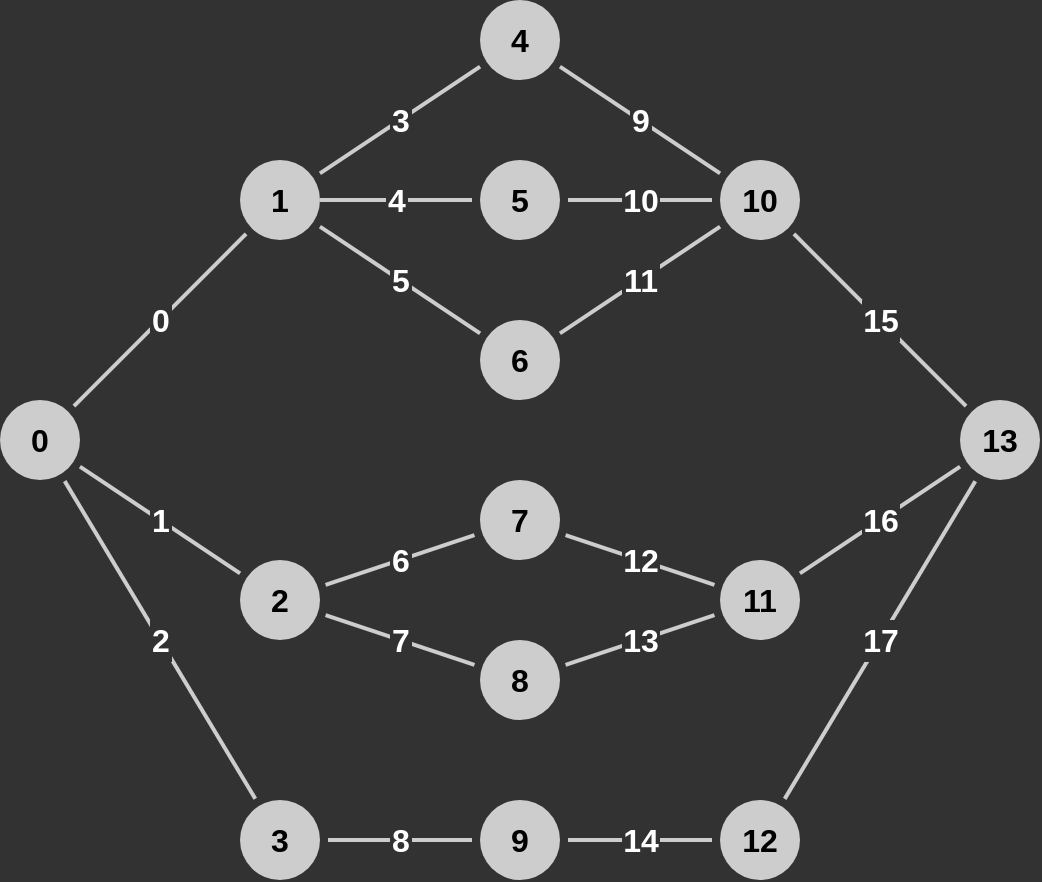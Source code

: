 <mxfile version="15.1.3" type="device"><diagram id="itymWKvPhZMBXYIXJkQ_" name="Page-1"><mxGraphModel dx="1106" dy="997" grid="1" gridSize="10" guides="1" tooltips="1" connect="1" arrows="1" fold="1" page="0" pageScale="1" pageWidth="827" pageHeight="1169" background="#323232" math="0" shadow="0"><root><mxCell id="0"/><mxCell id="1" parent="0"/><mxCell id="8jrJ4hIwarg8ChPmGmHA-1" value="0" style="ellipse;aspect=fixed;strokeColor=none;fontStyle=1;fontSize=16;fillColor=#CDCDCD;html=1;whiteSpace=wrap;labelBorderColor=none;verticalAlign=middle;align=center;" parent="1" vertex="1"><mxGeometry y="440" width="40" height="40" as="geometry"/></mxCell><mxCell id="8jrJ4hIwarg8ChPmGmHA-24" value="3" style="edgeStyle=none;rounded=0;orthogonalLoop=1;jettySize=auto;endArrow=none;endFill=0;fontSize=16;strokeWidth=2;labelBackgroundColor=#323232;fontColor=#FFFFFF;fontStyle=1;spacing=2;labelBorderColor=#323232;verticalAlign=middle;horizontal=1;html=1;shadow=0;strokeColor=#CDCDCD;jumpSize=6;targetPerimeterSpacing=4;sourcePerimeterSpacing=4;" parent="1" source="8jrJ4hIwarg8ChPmGmHA-2" target="8jrJ4hIwarg8ChPmGmHA-5" edge="1"><mxGeometry relative="1" as="geometry"/></mxCell><mxCell id="8jrJ4hIwarg8ChPmGmHA-25" value="4" style="edgeStyle=none;rounded=0;orthogonalLoop=1;jettySize=auto;exitX=1;exitY=0.5;exitDx=0;exitDy=0;endArrow=none;endFill=0;fontSize=16;strokeWidth=2;labelBackgroundColor=#323232;fontColor=#FFFFFF;fontStyle=1;spacing=2;labelBorderColor=#323232;verticalAlign=middle;horizontal=1;html=1;shadow=0;strokeColor=#CDCDCD;jumpSize=6;targetPerimeterSpacing=4;sourcePerimeterSpacing=4;" parent="1" source="8jrJ4hIwarg8ChPmGmHA-2" target="8jrJ4hIwarg8ChPmGmHA-6" edge="1"><mxGeometry relative="1" as="geometry"/></mxCell><mxCell id="8jrJ4hIwarg8ChPmGmHA-26" value="5" style="edgeStyle=none;rounded=0;orthogonalLoop=1;jettySize=auto;endArrow=none;endFill=0;fontSize=16;strokeWidth=2;labelBackgroundColor=#323232;fontColor=#FFFFFF;fontStyle=1;spacing=2;labelBorderColor=#323232;verticalAlign=middle;horizontal=1;html=1;shadow=0;strokeColor=#CDCDCD;jumpSize=6;targetPerimeterSpacing=4;sourcePerimeterSpacing=4;" parent="1" source="8jrJ4hIwarg8ChPmGmHA-2" target="8jrJ4hIwarg8ChPmGmHA-7" edge="1"><mxGeometry relative="1" as="geometry"/></mxCell><mxCell id="8jrJ4hIwarg8ChPmGmHA-2" value="1" style="ellipse;aspect=fixed;strokeColor=none;fontStyle=1;fontSize=16;fillColor=#CDCDCD;html=1;whiteSpace=wrap;labelBorderColor=none;verticalAlign=middle;align=center;" parent="1" vertex="1"><mxGeometry x="120" y="320" width="40" height="40" as="geometry"/></mxCell><mxCell id="8jrJ4hIwarg8ChPmGmHA-27" value="6" style="edgeStyle=none;rounded=0;orthogonalLoop=1;jettySize=auto;endArrow=none;endFill=0;fontSize=16;strokeWidth=2;labelBackgroundColor=#323232;fontColor=#FFFFFF;fontStyle=1;spacing=2;labelBorderColor=#323232;verticalAlign=middle;horizontal=1;html=1;shadow=0;strokeColor=#CDCDCD;jumpSize=6;targetPerimeterSpacing=4;sourcePerimeterSpacing=4;" parent="1" source="8jrJ4hIwarg8ChPmGmHA-3" target="8jrJ4hIwarg8ChPmGmHA-8" edge="1"><mxGeometry relative="1" as="geometry"/></mxCell><mxCell id="8jrJ4hIwarg8ChPmGmHA-28" value="7" style="edgeStyle=none;rounded=0;orthogonalLoop=1;jettySize=auto;endArrow=none;endFill=0;fontSize=16;strokeWidth=2;labelBackgroundColor=#323232;fontColor=#FFFFFF;fontStyle=1;spacing=2;labelBorderColor=#323232;verticalAlign=middle;horizontal=1;html=1;shadow=0;strokeColor=#CDCDCD;jumpSize=6;targetPerimeterSpacing=4;sourcePerimeterSpacing=4;" parent="1" source="8jrJ4hIwarg8ChPmGmHA-3" target="8jrJ4hIwarg8ChPmGmHA-9" edge="1"><mxGeometry relative="1" as="geometry"/></mxCell><mxCell id="8jrJ4hIwarg8ChPmGmHA-3" value="2" style="ellipse;aspect=fixed;strokeColor=none;fontStyle=1;fontSize=16;fillColor=#CDCDCD;html=1;whiteSpace=wrap;labelBorderColor=none;verticalAlign=middle;align=center;" parent="1" vertex="1"><mxGeometry x="120" y="520" width="40" height="40" as="geometry"/></mxCell><mxCell id="8jrJ4hIwarg8ChPmGmHA-30" value="8" style="edgeStyle=none;rounded=0;orthogonalLoop=1;jettySize=auto;endArrow=none;endFill=0;fontSize=16;strokeWidth=2;labelBackgroundColor=#323232;fontColor=#FFFFFF;fontStyle=1;spacing=2;labelBorderColor=#323232;verticalAlign=middle;horizontal=1;html=1;shadow=0;strokeColor=#CDCDCD;jumpSize=6;targetPerimeterSpacing=4;sourcePerimeterSpacing=4;" parent="1" source="8jrJ4hIwarg8ChPmGmHA-4" target="8jrJ4hIwarg8ChPmGmHA-11" edge="1"><mxGeometry relative="1" as="geometry"/></mxCell><mxCell id="8jrJ4hIwarg8ChPmGmHA-4" value="3" style="ellipse;aspect=fixed;strokeColor=none;fontStyle=1;fontSize=16;fillColor=#CDCDCD;html=1;whiteSpace=wrap;labelBorderColor=none;verticalAlign=middle;align=center;" parent="1" vertex="1"><mxGeometry x="120" y="640" width="40" height="40" as="geometry"/></mxCell><mxCell id="8jrJ4hIwarg8ChPmGmHA-38" value="9" style="edgeStyle=none;rounded=0;orthogonalLoop=1;jettySize=auto;shadow=0;sketch=0;endArrow=none;endFill=0;fontSize=16;strokeWidth=2;labelBackgroundColor=#323232;fontColor=#FFFFFF;fontStyle=1;spacing=2;labelBorderColor=#323232;verticalAlign=middle;horizontal=1;html=1;strokeColor=#CDCDCD;jumpSize=6;targetPerimeterSpacing=4;sourcePerimeterSpacing=4;" parent="1" source="8jrJ4hIwarg8ChPmGmHA-5" target="8jrJ4hIwarg8ChPmGmHA-14" edge="1"><mxGeometry relative="1" as="geometry"/></mxCell><mxCell id="8jrJ4hIwarg8ChPmGmHA-5" value="4" style="ellipse;aspect=fixed;strokeColor=none;fontStyle=1;fontSize=16;fillColor=#CDCDCD;html=1;whiteSpace=wrap;labelBorderColor=none;verticalAlign=middle;align=center;" parent="1" vertex="1"><mxGeometry x="240" y="240" width="40" height="40" as="geometry"/></mxCell><mxCell id="8jrJ4hIwarg8ChPmGmHA-39" value="10" style="edgeStyle=none;rounded=0;orthogonalLoop=1;jettySize=auto;endArrow=none;endFill=0;fontSize=16;strokeWidth=2;labelBackgroundColor=#323232;fontColor=#FFFFFF;fontStyle=1;spacing=2;labelBorderColor=#323232;verticalAlign=middle;horizontal=1;html=1;shadow=0;strokeColor=#CDCDCD;jumpSize=6;targetPerimeterSpacing=4;sourcePerimeterSpacing=4;" parent="1" source="8jrJ4hIwarg8ChPmGmHA-6" target="8jrJ4hIwarg8ChPmGmHA-14" edge="1"><mxGeometry relative="1" as="geometry"/></mxCell><mxCell id="8jrJ4hIwarg8ChPmGmHA-6" value="5" style="ellipse;aspect=fixed;strokeColor=none;fontStyle=1;fontSize=16;fillColor=#CDCDCD;html=1;whiteSpace=wrap;labelBorderColor=none;verticalAlign=middle;align=center;" parent="1" vertex="1"><mxGeometry x="240" y="320" width="40" height="40" as="geometry"/></mxCell><mxCell id="8jrJ4hIwarg8ChPmGmHA-40" value="11" style="edgeStyle=none;rounded=0;orthogonalLoop=1;jettySize=auto;endArrow=none;endFill=0;fontSize=16;strokeWidth=2;labelBackgroundColor=#323232;fontColor=#FFFFFF;fontStyle=1;spacing=2;labelBorderColor=#323232;verticalAlign=middle;horizontal=1;html=1;shadow=0;strokeColor=#CDCDCD;jumpSize=6;targetPerimeterSpacing=4;sourcePerimeterSpacing=4;" parent="1" source="8jrJ4hIwarg8ChPmGmHA-7" target="8jrJ4hIwarg8ChPmGmHA-14" edge="1"><mxGeometry relative="1" as="geometry"/></mxCell><mxCell id="8jrJ4hIwarg8ChPmGmHA-7" value="6" style="ellipse;aspect=fixed;strokeColor=none;fontStyle=1;fontSize=16;fillColor=#CDCDCD;html=1;whiteSpace=wrap;labelBorderColor=none;verticalAlign=middle;align=center;" parent="1" vertex="1"><mxGeometry x="240" y="400" width="40" height="40" as="geometry"/></mxCell><mxCell id="8jrJ4hIwarg8ChPmGmHA-37" value="12" style="edgeStyle=none;rounded=0;orthogonalLoop=1;jettySize=auto;endArrow=none;endFill=0;fontSize=16;strokeWidth=2;labelBackgroundColor=#323232;fontColor=#FFFFFF;fontStyle=1;spacing=2;labelBorderColor=#323232;verticalAlign=middle;horizontal=1;html=1;shadow=0;strokeColor=#CDCDCD;jumpSize=6;targetPerimeterSpacing=4;sourcePerimeterSpacing=4;" parent="1" source="8jrJ4hIwarg8ChPmGmHA-8" target="8jrJ4hIwarg8ChPmGmHA-15" edge="1"><mxGeometry relative="1" as="geometry"/></mxCell><mxCell id="8jrJ4hIwarg8ChPmGmHA-8" value="7" style="ellipse;aspect=fixed;strokeColor=none;fontStyle=1;fontSize=16;fillColor=#CDCDCD;html=1;whiteSpace=wrap;labelBorderColor=none;verticalAlign=middle;align=center;" parent="1" vertex="1"><mxGeometry x="240" y="480" width="40" height="40" as="geometry"/></mxCell><mxCell id="8jrJ4hIwarg8ChPmGmHA-36" value="13" style="edgeStyle=none;rounded=0;orthogonalLoop=1;jettySize=auto;endArrow=none;endFill=0;fontSize=16;strokeWidth=2;labelBackgroundColor=#323232;fontColor=#FFFFFF;fontStyle=1;spacing=2;labelBorderColor=#323232;verticalAlign=middle;horizontal=1;html=1;shadow=0;strokeColor=#CDCDCD;jumpSize=6;targetPerimeterSpacing=4;sourcePerimeterSpacing=4;" parent="1" source="8jrJ4hIwarg8ChPmGmHA-9" target="8jrJ4hIwarg8ChPmGmHA-15" edge="1"><mxGeometry relative="1" as="geometry"/></mxCell><mxCell id="8jrJ4hIwarg8ChPmGmHA-9" value="8" style="ellipse;aspect=fixed;strokeColor=none;fontStyle=1;fontSize=16;fillColor=#CDCDCD;html=1;whiteSpace=wrap;labelBorderColor=none;verticalAlign=middle;align=center;" parent="1" vertex="1"><mxGeometry x="240" y="560" width="40" height="40" as="geometry"/></mxCell><mxCell id="8jrJ4hIwarg8ChPmGmHA-34" value="14" style="edgeStyle=none;rounded=0;orthogonalLoop=1;jettySize=auto;endArrow=none;endFill=0;fontSize=16;strokeWidth=2;labelBackgroundColor=#323232;fontColor=#FFFFFF;fontStyle=1;spacing=2;labelBorderColor=#323232;verticalAlign=middle;horizontal=1;html=1;shadow=0;strokeColor=#CDCDCD;jumpSize=6;targetPerimeterSpacing=4;sourcePerimeterSpacing=4;" parent="1" source="8jrJ4hIwarg8ChPmGmHA-11" target="8jrJ4hIwarg8ChPmGmHA-16" edge="1"><mxGeometry relative="1" as="geometry"/></mxCell><mxCell id="8jrJ4hIwarg8ChPmGmHA-11" value="9" style="ellipse;aspect=fixed;strokeColor=none;fontStyle=1;fontSize=16;fillColor=#CDCDCD;html=1;whiteSpace=wrap;labelBorderColor=none;verticalAlign=middle;align=center;" parent="1" vertex="1"><mxGeometry x="240" y="640" width="40" height="40" as="geometry"/></mxCell><mxCell id="8jrJ4hIwarg8ChPmGmHA-41" value="15" style="edgeStyle=none;rounded=0;orthogonalLoop=1;jettySize=auto;endArrow=none;endFill=0;fontSize=16;strokeWidth=2;labelBackgroundColor=#323232;fontColor=#FFFFFF;fontStyle=1;spacing=2;labelBorderColor=#323232;verticalAlign=middle;horizontal=1;html=1;shadow=0;strokeColor=#CDCDCD;jumpSize=6;targetPerimeterSpacing=4;sourcePerimeterSpacing=4;" parent="1" source="8jrJ4hIwarg8ChPmGmHA-14" target="8jrJ4hIwarg8ChPmGmHA-17" edge="1"><mxGeometry relative="1" as="geometry"/></mxCell><mxCell id="8jrJ4hIwarg8ChPmGmHA-14" value="10" style="ellipse;aspect=fixed;strokeColor=none;fontStyle=1;fontSize=16;fillColor=#CDCDCD;html=1;whiteSpace=wrap;labelBorderColor=none;verticalAlign=middle;align=center;" parent="1" vertex="1"><mxGeometry x="360" y="320" width="40" height="40" as="geometry"/></mxCell><mxCell id="8jrJ4hIwarg8ChPmGmHA-42" value="16" style="edgeStyle=none;rounded=0;orthogonalLoop=1;jettySize=auto;endArrow=none;endFill=0;fontSize=16;strokeWidth=2;labelBackgroundColor=#323232;fontColor=#FFFFFF;fontStyle=1;spacing=2;labelBorderColor=#323232;verticalAlign=middle;horizontal=1;html=1;shadow=0;strokeColor=#CDCDCD;jumpSize=6;targetPerimeterSpacing=4;sourcePerimeterSpacing=4;" parent="1" source="8jrJ4hIwarg8ChPmGmHA-15" target="8jrJ4hIwarg8ChPmGmHA-17" edge="1"><mxGeometry relative="1" as="geometry"/></mxCell><mxCell id="8jrJ4hIwarg8ChPmGmHA-15" value="11" style="ellipse;aspect=fixed;strokeColor=none;fontStyle=1;fontSize=16;fillColor=#CDCDCD;html=1;whiteSpace=wrap;labelBorderColor=none;verticalAlign=middle;align=center;" parent="1" vertex="1"><mxGeometry x="360" y="520" width="40" height="40" as="geometry"/></mxCell><mxCell id="8jrJ4hIwarg8ChPmGmHA-43" value="17" style="edgeStyle=none;rounded=0;orthogonalLoop=1;jettySize=auto;endArrow=none;endFill=0;fontSize=16;strokeWidth=2;labelBackgroundColor=#323232;fontColor=#FFFFFF;fontStyle=1;spacing=2;labelBorderColor=#323232;verticalAlign=middle;horizontal=1;html=1;shadow=0;strokeColor=#CDCDCD;jumpSize=6;targetPerimeterSpacing=4;sourcePerimeterSpacing=4;" parent="1" source="8jrJ4hIwarg8ChPmGmHA-16" target="8jrJ4hIwarg8ChPmGmHA-17" edge="1"><mxGeometry relative="1" as="geometry"/></mxCell><mxCell id="8jrJ4hIwarg8ChPmGmHA-16" value="12" style="ellipse;aspect=fixed;strokeColor=none;fontStyle=1;fontSize=16;fillColor=#CDCDCD;html=1;whiteSpace=wrap;labelBorderColor=none;verticalAlign=middle;align=center;" parent="1" vertex="1"><mxGeometry x="360" y="640" width="40" height="40" as="geometry"/></mxCell><mxCell id="8jrJ4hIwarg8ChPmGmHA-17" value="13" style="ellipse;aspect=fixed;strokeColor=none;fontStyle=1;fontSize=16;fillColor=#CDCDCD;html=1;whiteSpace=wrap;labelBorderColor=none;verticalAlign=middle;align=center;" parent="1" vertex="1"><mxGeometry x="480" y="440" width="40" height="40" as="geometry"/></mxCell><mxCell id="8jrJ4hIwarg8ChPmGmHA-18" value="0" style="shadow=0;endArrow=none;endFill=0;fontSize=16;strokeWidth=2;labelBackgroundColor=#323232;fontColor=#FFFFFF;fontStyle=1;spacing=2;labelBorderColor=#323232;verticalAlign=middle;horizontal=1;html=1;strokeColor=#CDCDCD;jumpSize=6;targetPerimeterSpacing=4;sourcePerimeterSpacing=4;" parent="1" source="8jrJ4hIwarg8ChPmGmHA-1" target="8jrJ4hIwarg8ChPmGmHA-2" edge="1"><mxGeometry width="100" relative="1" as="geometry"><mxPoint x="550" y="450" as="sourcePoint"/><mxPoint x="650" y="450" as="targetPoint"/></mxGeometry></mxCell><mxCell id="8jrJ4hIwarg8ChPmGmHA-19" value="1" style="endArrow=none;endFill=0;fontSize=16;strokeWidth=2;labelBackgroundColor=#323232;fontColor=#FFFFFF;fontStyle=1;spacing=2;labelBorderColor=#323232;verticalAlign=middle;horizontal=1;html=1;shadow=0;strokeColor=#CDCDCD;jumpSize=6;targetPerimeterSpacing=4;sourcePerimeterSpacing=4;" parent="1" source="8jrJ4hIwarg8ChPmGmHA-1" target="8jrJ4hIwarg8ChPmGmHA-3" edge="1"><mxGeometry width="100" relative="1" as="geometry"><mxPoint x="38.944" y="452.111" as="sourcePoint"/><mxPoint x="141.056" y="247.889" as="targetPoint"/></mxGeometry></mxCell><mxCell id="8jrJ4hIwarg8ChPmGmHA-20" value="2" style="endArrow=none;endFill=0;fontSize=16;strokeWidth=2;labelBackgroundColor=#323232;fontColor=#FFFFFF;fontStyle=1;spacing=2;labelBorderColor=#323232;verticalAlign=middle;horizontal=1;html=1;shadow=0;strokeColor=#CDCDCD;jumpSize=6;targetPerimeterSpacing=4;sourcePerimeterSpacing=4;" parent="1" source="8jrJ4hIwarg8ChPmGmHA-1" target="8jrJ4hIwarg8ChPmGmHA-4" edge="1"><mxGeometry width="100" relative="1" as="geometry"><mxPoint x="50" y="470" as="sourcePoint"/><mxPoint x="130" y="470" as="targetPoint"/></mxGeometry></mxCell></root></mxGraphModel></diagram></mxfile>